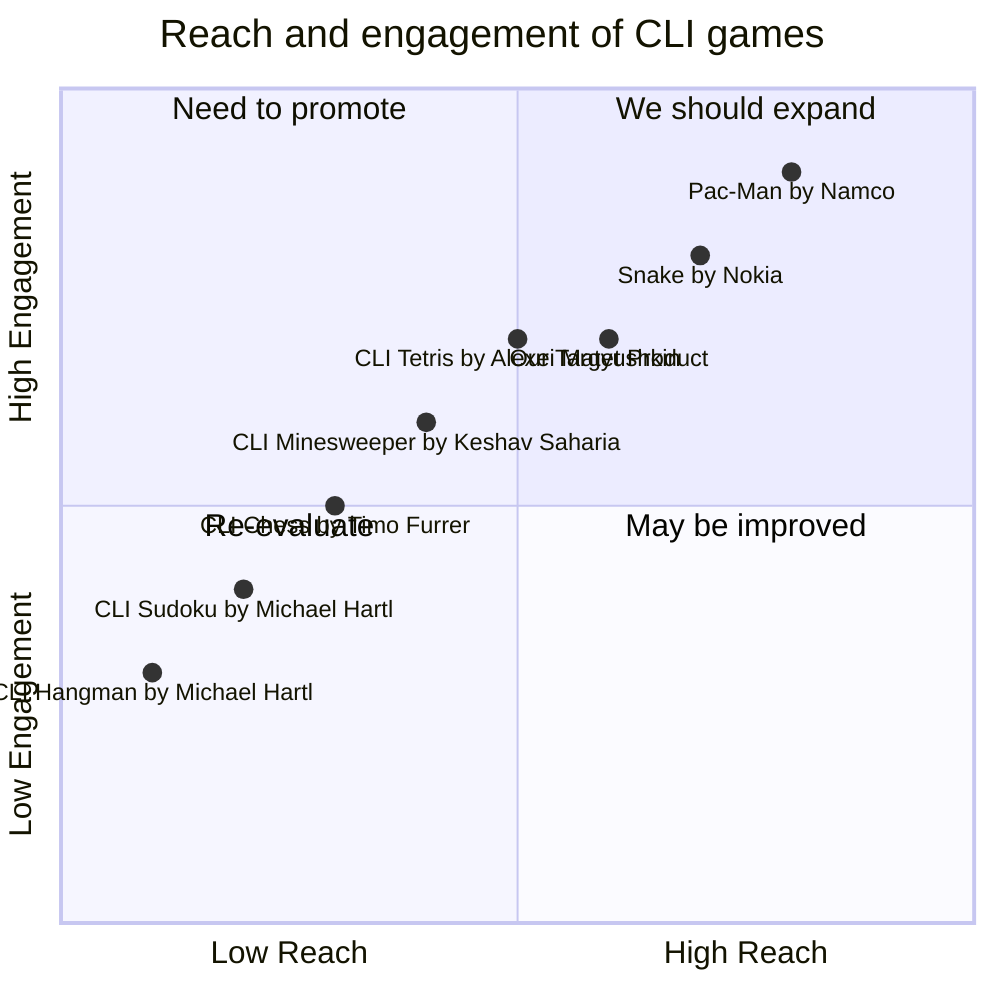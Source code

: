 quadrantChart
    title Reach and engagement of CLI games
    x-axis Low Reach --> High Reach
    y-axis Low Engagement --> High Engagement
    quadrant-1 We should expand
    quadrant-2 Need to promote
    quadrant-3 Re-evaluate
    quadrant-4 May be improved
    Pac-Man by Namco: [0.8, 0.9]
    Snake by Nokia: [0.7, 0.8]
    CLI Tetris by Alexei Matyushkin: [0.5, 0.7]
    CLI Minesweeper by Keshav Saharia: [0.4, 0.6]
    CLI Chess by Timo Furrer: [0.3, 0.5]
    CLI Sudoku by Michael Hartl: [0.2, 0.4]
    CLI Hangman by Michael Hartl: [0.1, 0.3]
    Our Target Product: [0.6, 0.7]
